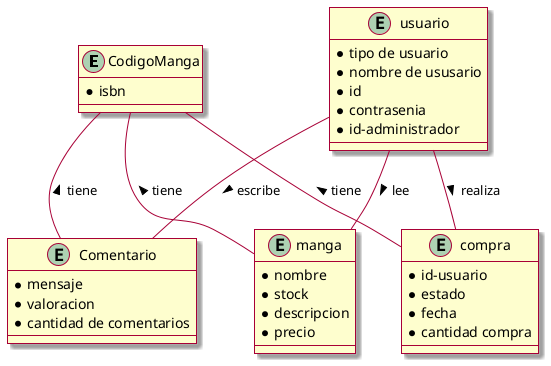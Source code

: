 @startuml
skin rose
entity CodigoManga{
* isbn
}

entity Comentario{
* mensaje
* valoracion
* cantidad de comentarios
}

entity usuario{
* tipo de usuario
* nombre de ususario
* id
* contrasenia
* id-administrador
}
entity compra{
* id-usuario
* estado
* fecha
* cantidad compra
}

entity manga{
* nombre
* stock
* descripcion
* precio
}

CodigoManga -- compra : tiene <
CodigoManga -- Comentario : tiene <
CodigoManga -- manga : tiene <

usuario -- compra : realiza >
usuario -- Comentario : escribe >
usuario -- manga : lee >


@enduml
